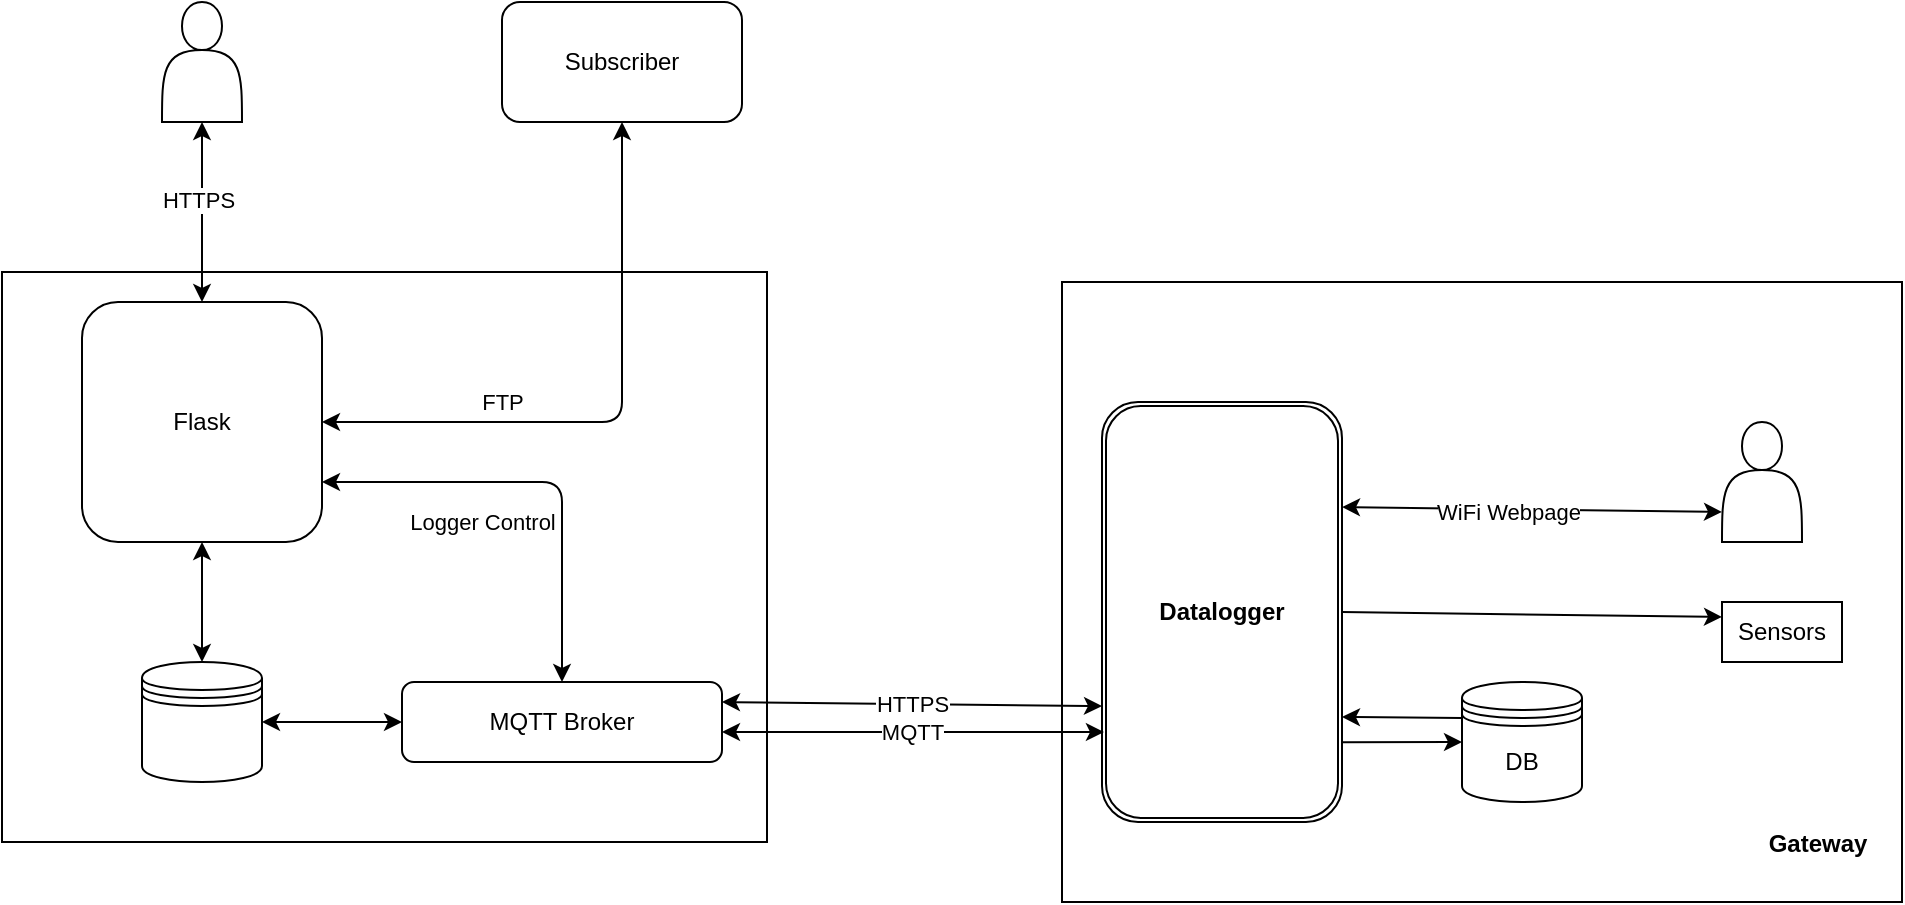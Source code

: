 <mxfile>
    <diagram id="TKS4wEM9Ur7Q1tv_GO6l" name="Page-1">
        <mxGraphModel dx="1037" dy="654" grid="1" gridSize="10" guides="1" tooltips="1" connect="1" arrows="1" fold="1" page="1" pageScale="1" pageWidth="1100" pageHeight="850" math="0" shadow="0">
            <root>
                <mxCell id="0"/>
                <mxCell id="1" parent="0"/>
                <mxCell id="48" value="" style="rounded=0;whiteSpace=wrap;html=1;" parent="1" vertex="1">
                    <mxGeometry x="20" y="195" width="382.5" height="285" as="geometry"/>
                </mxCell>
                <mxCell id="37" value="" style="group" parent="1" vertex="1" connectable="0">
                    <mxGeometry x="550" y="200" width="420" height="310" as="geometry"/>
                </mxCell>
                <mxCell id="35" value="" style="rounded=0;whiteSpace=wrap;html=1;fillColor=none;" parent="37" vertex="1">
                    <mxGeometry width="420" height="310" as="geometry"/>
                </mxCell>
                <mxCell id="36" value="Gateway" style="text;html=1;strokeColor=none;fillColor=none;align=center;verticalAlign=middle;whiteSpace=wrap;rounded=0;fontStyle=1" parent="37" vertex="1">
                    <mxGeometry x="352.8" y="264.074" width="50.4" height="34.444" as="geometry"/>
                </mxCell>
                <mxCell id="7" value="&lt;b&gt;Datalogger&lt;/b&gt;" style="shape=ext;double=1;rounded=1;whiteSpace=wrap;html=1;" parent="37" vertex="1">
                    <mxGeometry x="20" y="60" width="120" height="210" as="geometry"/>
                </mxCell>
                <mxCell id="38" value="" style="shape=actor;whiteSpace=wrap;html=1;" parent="37" vertex="1">
                    <mxGeometry x="330" y="70" width="40" height="60" as="geometry"/>
                </mxCell>
                <mxCell id="39" value="" style="endArrow=classic;startArrow=classic;html=1;exitX=1;exitY=0.25;exitDx=0;exitDy=0;entryX=0;entryY=0.75;entryDx=0;entryDy=0;" parent="37" source="7" target="38" edge="1">
                    <mxGeometry width="50" height="50" relative="1" as="geometry">
                        <mxPoint x="-10" y="-70.0" as="sourcePoint"/>
                        <mxPoint x="330" y="110" as="targetPoint"/>
                        <Array as="points"/>
                    </mxGeometry>
                </mxCell>
                <mxCell id="40" value="WiFi Webpage" style="edgeLabel;html=1;align=center;verticalAlign=middle;resizable=0;points=[];" parent="39" vertex="1" connectable="0">
                    <mxGeometry x="-0.134" y="-1" relative="1" as="geometry">
                        <mxPoint as="offset"/>
                    </mxGeometry>
                </mxCell>
                <mxCell id="9" value="" style="endArrow=classic;html=1;exitX=1;exitY=0.5;exitDx=0;exitDy=0;entryX=0;entryY=0.25;entryDx=0;entryDy=0;" parent="1" source="7" target="10" edge="1">
                    <mxGeometry width="50" height="50" relative="1" as="geometry">
                        <mxPoint x="720" y="320" as="sourcePoint"/>
                        <mxPoint x="840" y="313" as="targetPoint"/>
                    </mxGeometry>
                </mxCell>
                <mxCell id="10" value="Sensors" style="rounded=0;whiteSpace=wrap;html=1;" parent="1" vertex="1">
                    <mxGeometry x="880" y="360" width="60" height="30" as="geometry"/>
                </mxCell>
                <mxCell id="20" value="DB" style="shape=datastore;whiteSpace=wrap;html=1;" parent="1" vertex="1">
                    <mxGeometry x="750" y="400" width="60" height="60" as="geometry"/>
                </mxCell>
                <mxCell id="22" value="" style="endArrow=classic;html=1;exitX=1;exitY=0.81;exitDx=0;exitDy=0;entryX=0;entryY=0.5;entryDx=0;entryDy=0;exitPerimeter=0;" parent="1" source="7" target="20" edge="1">
                    <mxGeometry width="50" height="50" relative="1" as="geometry">
                        <mxPoint x="700.0" y="380" as="sourcePoint"/>
                        <mxPoint x="810" y="380" as="targetPoint"/>
                    </mxGeometry>
                </mxCell>
                <mxCell id="23" value="" style="endArrow=classic;html=1;exitX=0;exitY=0.3;exitDx=0;exitDy=0;entryX=1;entryY=0.75;entryDx=0;entryDy=0;" parent="1" source="20" target="7" edge="1">
                    <mxGeometry width="50" height="50" relative="1" as="geometry">
                        <mxPoint x="670.0" y="420" as="sourcePoint"/>
                        <mxPoint x="640" y="480" as="targetPoint"/>
                    </mxGeometry>
                </mxCell>
                <mxCell id="29" value="MQTT" style="endArrow=classic;startArrow=classic;html=1;entryX=0.008;entryY=0.786;entryDx=0;entryDy=0;entryPerimeter=0;" parent="1" target="7" edge="1">
                    <mxGeometry width="50" height="50" relative="1" as="geometry">
                        <mxPoint x="380" y="425" as="sourcePoint"/>
                        <mxPoint x="800" y="350" as="targetPoint"/>
                    </mxGeometry>
                </mxCell>
                <mxCell id="33" value="" style="endArrow=classic;startArrow=classic;html=1;entryX=0.5;entryY=0;entryDx=0;entryDy=0;exitX=0.5;exitY=1;exitDx=0;exitDy=0;" parent="1" source="41" target="51" edge="1">
                    <mxGeometry width="50" height="50" relative="1" as="geometry">
                        <mxPoint x="415" y="110.0" as="sourcePoint"/>
                        <mxPoint x="210" y="200" as="targetPoint"/>
                        <Array as="points"/>
                    </mxGeometry>
                </mxCell>
                <mxCell id="43" value="HTTPS" style="edgeLabel;html=1;align=center;verticalAlign=middle;resizable=0;points=[];" parent="33" vertex="1" connectable="0">
                    <mxGeometry x="-0.145" y="-2" relative="1" as="geometry">
                        <mxPoint as="offset"/>
                    </mxGeometry>
                </mxCell>
                <mxCell id="41" value="" style="shape=actor;whiteSpace=wrap;html=1;" parent="1" vertex="1">
                    <mxGeometry x="100" y="60" width="40" height="60" as="geometry"/>
                </mxCell>
                <mxCell id="44" value="" style="shape=datastore;whiteSpace=wrap;html=1;" parent="1" vertex="1">
                    <mxGeometry x="90" y="390" width="60" height="60" as="geometry"/>
                </mxCell>
                <mxCell id="47" value="" style="endArrow=classic;startArrow=classic;html=1;exitX=1;exitY=0.5;exitDx=0;exitDy=0;entryX=0;entryY=0.5;entryDx=0;entryDy=0;" parent="1" source="44" target="50" edge="1">
                    <mxGeometry width="50" height="50" relative="1" as="geometry">
                        <mxPoint x="490" y="390" as="sourcePoint"/>
                        <mxPoint x="120" y="335" as="targetPoint"/>
                    </mxGeometry>
                </mxCell>
                <mxCell id="50" value="MQTT Broker" style="rounded=1;whiteSpace=wrap;html=1;" parent="1" vertex="1">
                    <mxGeometry x="220" y="400" width="160" height="40" as="geometry"/>
                </mxCell>
                <mxCell id="51" value="Flask" style="rounded=1;whiteSpace=wrap;html=1;" parent="1" vertex="1">
                    <mxGeometry x="60" y="210" width="120" height="120" as="geometry"/>
                </mxCell>
                <mxCell id="54" value="" style="endArrow=classic;startArrow=classic;html=1;entryX=0.5;entryY=0;entryDx=0;entryDy=0;exitX=0.5;exitY=1;exitDx=0;exitDy=0;" parent="1" source="51" target="44" edge="1">
                    <mxGeometry width="50" height="50" relative="1" as="geometry">
                        <mxPoint x="750" y="110" as="sourcePoint"/>
                        <mxPoint x="490" y="300" as="targetPoint"/>
                    </mxGeometry>
                </mxCell>
                <mxCell id="56" value="" style="endArrow=classic;startArrow=classic;html=1;entryX=1;entryY=0.5;entryDx=0;entryDy=0;exitX=0.5;exitY=1;exitDx=0;exitDy=0;" parent="1" source="57" target="51" edge="1">
                    <mxGeometry width="50" height="50" relative="1" as="geometry">
                        <mxPoint x="340" y="160" as="sourcePoint"/>
                        <mxPoint x="310" y="390" as="targetPoint"/>
                        <Array as="points">
                            <mxPoint x="330" y="270"/>
                        </Array>
                    </mxGeometry>
                </mxCell>
                <mxCell id="58" value="FTP" style="edgeLabel;html=1;align=center;verticalAlign=middle;resizable=0;points=[];" parent="56" vertex="1" connectable="0">
                    <mxGeometry x="0.125" relative="1" as="geometry">
                        <mxPoint x="-41" y="-10" as="offset"/>
                    </mxGeometry>
                </mxCell>
                <mxCell id="57" value="Subscriber" style="rounded=1;whiteSpace=wrap;html=1;" parent="1" vertex="1">
                    <mxGeometry x="270" y="60" width="120" height="60" as="geometry"/>
                </mxCell>
                <mxCell id="59" value="Logger Control" style="endArrow=classic;startArrow=classic;html=1;exitX=1;exitY=0.75;exitDx=0;exitDy=0;entryX=0.5;entryY=0;entryDx=0;entryDy=0;" parent="1" source="51" target="50" edge="1">
                    <mxGeometry x="-0.273" y="-20" width="50" height="50" relative="1" as="geometry">
                        <mxPoint x="160" y="430" as="sourcePoint"/>
                        <mxPoint x="230" y="430" as="targetPoint"/>
                        <Array as="points">
                            <mxPoint x="300" y="300"/>
                        </Array>
                        <mxPoint as="offset"/>
                    </mxGeometry>
                </mxCell>
                <mxCell id="60" value="HTTPS" style="endArrow=classic;startArrow=classic;html=1;exitX=1;exitY=0.25;exitDx=0;exitDy=0;entryX=0;entryY=0.724;entryDx=0;entryDy=0;entryPerimeter=0;" parent="1" source="50" target="7" edge="1">
                    <mxGeometry width="50" height="50" relative="1" as="geometry">
                        <mxPoint x="390" y="430" as="sourcePoint"/>
                        <mxPoint x="580" y="427.5" as="targetPoint"/>
                    </mxGeometry>
                </mxCell>
            </root>
        </mxGraphModel>
    </diagram>
</mxfile>